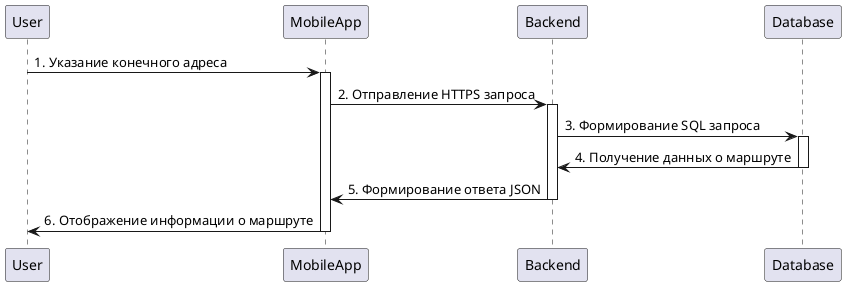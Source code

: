 @startuml

participant User as U
participant MobileApp as MA
participant Backend as B
participant Database as DB

U -> MA : 1. Указание конечного адреса
activate MA

MA -> B : 2. Отправление HTTPS запроса
activate B

B -> DB : 3. Формирование SQL запроса
activate DB

DB -> B : 4. Получение данных о маршруте
deactivate DB

B -> MA : 5. Формирование ответа JSON
deactivate B

MA -> U : 6. Отображение информации о маршруте
deactivate MA

@enduml
